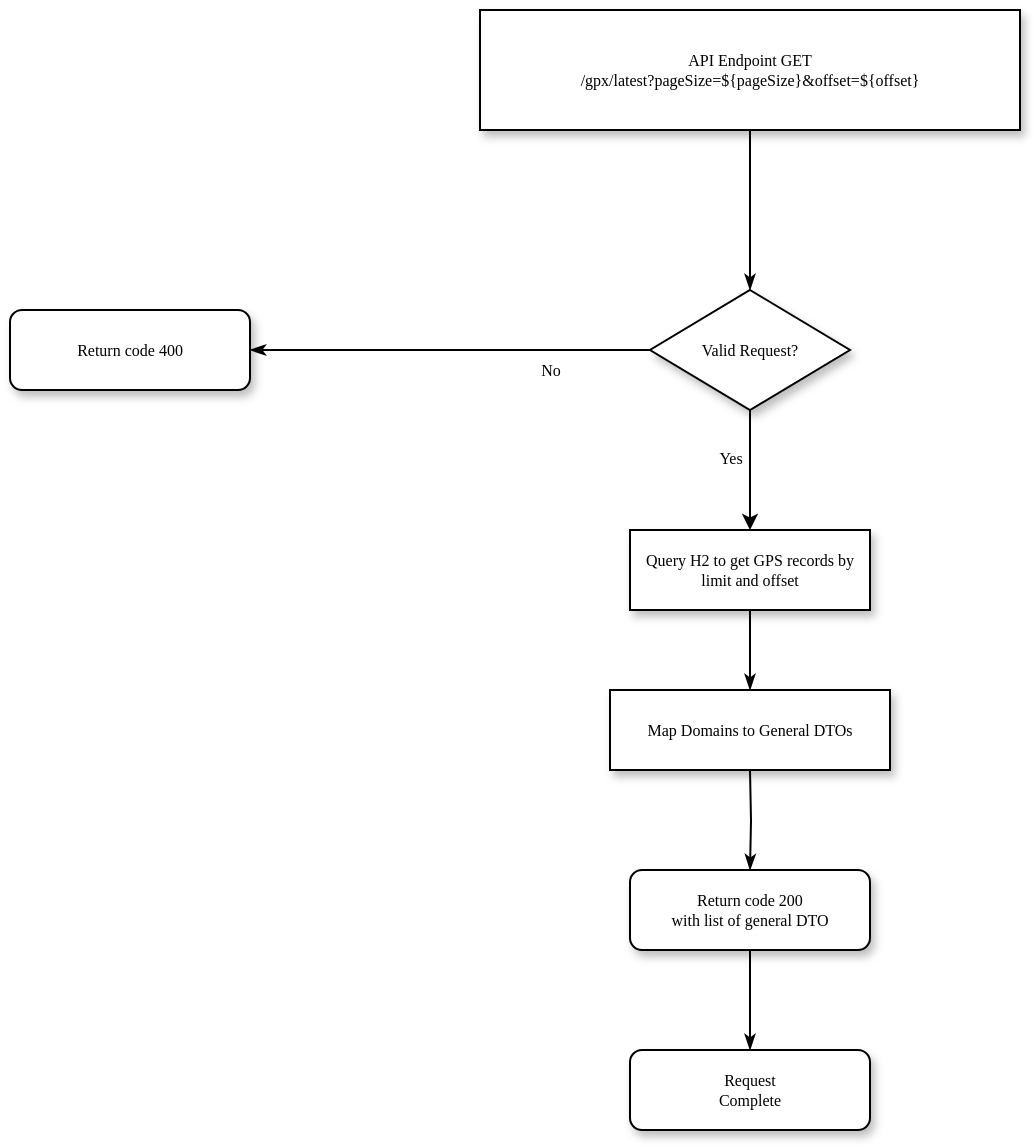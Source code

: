 <mxfile version="12.1.7" type="device" pages="1"><diagram name="Page-1" id="edf60f1a-56cd-e834-aa8a-f176f3a09ee4"><mxGraphModel dx="1422" dy="752" grid="1" gridSize="10" guides="1" tooltips="1" connect="1" arrows="1" fold="1" page="1" pageScale="1" pageWidth="1100" pageHeight="850" background="#ffffff" math="0" shadow="0"><root><mxCell id="0"/><mxCell id="1" parent="0"/><mxCell id="V5D3ugpc-f9bCOSVBM4F-1" style="edgeStyle=orthogonalEdgeStyle;rounded=0;html=1;labelBackgroundColor=none;startSize=5;endArrow=classicThin;endFill=1;endSize=5;jettySize=auto;orthogonalLoop=1;strokeColor=#000000;strokeWidth=1;fontFamily=Verdana;fontSize=8;fontColor=#000000;exitX=0.5;exitY=1;exitDx=0;exitDy=0;entryX=0.5;entryY=0;entryDx=0;entryDy=0;" edge="1" parent="1" source="V5D3ugpc-f9bCOSVBM4F-2"><mxGeometry relative="1" as="geometry"><mxPoint x="620" y="180" as="targetPoint"/></mxGeometry></mxCell><mxCell id="V5D3ugpc-f9bCOSVBM4F-2" value="API Endpoint GET&lt;br&gt;/gpx/latest?pageSize=${pageSize}&amp;amp;offset=${offset}" style="rounded=0;whiteSpace=wrap;html=1;shadow=1;labelBackgroundColor=none;strokeColor=#000000;strokeWidth=1;fillColor=#ffffff;fontFamily=Verdana;fontSize=8;fontColor=#000000;align=center;" vertex="1" parent="1"><mxGeometry x="485" y="40" width="270" height="60" as="geometry"/></mxCell><mxCell id="V5D3ugpc-f9bCOSVBM4F-3" value="No" style="edgeStyle=orthogonalEdgeStyle;rounded=0;html=1;labelBackgroundColor=none;startSize=5;endArrow=classicThin;endFill=1;endSize=5;jettySize=auto;orthogonalLoop=1;strokeColor=#000000;strokeWidth=1;fontFamily=Verdana;fontSize=8;fontColor=#000000;" edge="1" parent="1" source="V5D3ugpc-f9bCOSVBM4F-4" target="V5D3ugpc-f9bCOSVBM4F-5"><mxGeometry x="-0.5" y="10" relative="1" as="geometry"><mxPoint as="offset"/></mxGeometry></mxCell><mxCell id="V5D3ugpc-f9bCOSVBM4F-4" value="Valid Request?" style="rhombus;whiteSpace=wrap;html=1;rounded=0;shadow=1;labelBackgroundColor=none;strokeColor=#000000;strokeWidth=1;fillColor=#ffffff;fontFamily=Verdana;fontSize=8;fontColor=#000000;align=center;" vertex="1" parent="1"><mxGeometry x="570" y="180" width="100" height="60" as="geometry"/></mxCell><mxCell id="V5D3ugpc-f9bCOSVBM4F-5" value="Return code 400" style="whiteSpace=wrap;html=1;rounded=1;shadow=1;labelBackgroundColor=none;strokeColor=#000000;strokeWidth=1;fillColor=#ffffff;fontFamily=Verdana;fontSize=8;fontColor=#000000;align=center;" vertex="1" parent="1"><mxGeometry x="250" y="190" width="120" height="40" as="geometry"/></mxCell><mxCell id="V5D3ugpc-f9bCOSVBM4F-6" value="Map Domains to General DTOs" style="whiteSpace=wrap;html=1;rounded=0;shadow=1;labelBackgroundColor=none;strokeColor=#000000;strokeWidth=1;fillColor=#ffffff;fontFamily=Verdana;fontSize=8;fontColor=#000000;align=center;spacing=6;" vertex="1" parent="1"><mxGeometry x="550" y="380" width="140" height="40" as="geometry"/></mxCell><mxCell id="V5D3ugpc-f9bCOSVBM4F-7" value="Query H2 to get GPS records by limit and offset" style="whiteSpace=wrap;html=1;rounded=0;shadow=1;labelBackgroundColor=none;strokeColor=#000000;strokeWidth=1;fillColor=#ffffff;fontFamily=Verdana;fontSize=8;fontColor=#000000;align=center;" vertex="1" parent="1"><mxGeometry x="560" y="300" width="120" height="40" as="geometry"/></mxCell><mxCell id="V5D3ugpc-f9bCOSVBM4F-8" style="edgeStyle=orthogonalEdgeStyle;rounded=0;html=1;labelBackgroundColor=none;startSize=5;endArrow=classicThin;endFill=1;endSize=5;jettySize=auto;orthogonalLoop=1;strokeColor=#000000;strokeWidth=1;fontFamily=Verdana;fontSize=8;fontColor=#000000;exitX=0.5;exitY=1;exitDx=0;exitDy=0;entryX=0.5;entryY=0;entryDx=0;entryDy=0;" edge="1" parent="1" source="V5D3ugpc-f9bCOSVBM4F-10" target="V5D3ugpc-f9bCOSVBM4F-12"><mxGeometry relative="1" as="geometry"><mxPoint x="520" y="860" as="sourcePoint"/></mxGeometry></mxCell><mxCell id="V5D3ugpc-f9bCOSVBM4F-10" value="Return code 200&lt;br&gt;with list of general DTO" style="rounded=1;whiteSpace=wrap;html=1;shadow=1;labelBackgroundColor=none;strokeColor=#000000;strokeWidth=1;fillColor=#ffffff;fontFamily=Verdana;fontSize=8;fontColor=#000000;align=center;" vertex="1" parent="1"><mxGeometry x="560" y="470" width="120" height="40" as="geometry"/></mxCell><mxCell id="V5D3ugpc-f9bCOSVBM4F-11" value="Yes" style="edgeStyle=orthogonalEdgeStyle;rounded=0;html=1;labelBackgroundColor=none;startSize=5;endArrow=none;endFill=0;endSize=5;jettySize=auto;orthogonalLoop=1;strokeColor=#000000;strokeWidth=1;fontFamily=Verdana;fontSize=8;fontColor=#000000;startArrow=classic;startFill=1;entryX=0.5;entryY=1;entryDx=0;entryDy=0;exitX=0.5;exitY=0;exitDx=0;exitDy=0;" edge="1" parent="1" source="V5D3ugpc-f9bCOSVBM4F-7" target="V5D3ugpc-f9bCOSVBM4F-4"><mxGeometry x="0.213" y="10" relative="1" as="geometry"><mxPoint as="offset"/><mxPoint x="620" y="295" as="sourcePoint"/><mxPoint x="580" y="220" as="targetPoint"/></mxGeometry></mxCell><mxCell id="V5D3ugpc-f9bCOSVBM4F-12" value="Request&lt;br&gt;Complete" style="rounded=1;whiteSpace=wrap;html=1;shadow=1;labelBackgroundColor=none;strokeColor=#000000;strokeWidth=1;fillColor=#ffffff;fontFamily=Verdana;fontSize=8;fontColor=#000000;align=center;" vertex="1" parent="1"><mxGeometry x="560" y="560" width="120" height="40" as="geometry"/></mxCell><mxCell id="V5D3ugpc-f9bCOSVBM4F-14" style="edgeStyle=orthogonalEdgeStyle;rounded=0;html=1;labelBackgroundColor=none;startSize=5;endArrow=classicThin;endFill=1;endSize=5;jettySize=auto;orthogonalLoop=1;strokeColor=#000000;strokeWidth=1;fontFamily=Verdana;fontSize=8;fontColor=#000000;exitX=0.5;exitY=1;exitDx=0;exitDy=0;entryX=0.5;entryY=0;entryDx=0;entryDy=0;" edge="1" parent="1" source="V5D3ugpc-f9bCOSVBM4F-7"><mxGeometry relative="1" as="geometry"><mxPoint x="630" y="110" as="sourcePoint"/><mxPoint x="620" y="380" as="targetPoint"/></mxGeometry></mxCell><mxCell id="V5D3ugpc-f9bCOSVBM4F-20" style="edgeStyle=orthogonalEdgeStyle;rounded=0;html=1;labelBackgroundColor=none;startSize=5;endArrow=classicThin;endFill=1;endSize=5;jettySize=auto;orthogonalLoop=1;strokeColor=#000000;strokeWidth=1;fontFamily=Verdana;fontSize=8;fontColor=#000000;entryX=0.5;entryY=0;entryDx=0;entryDy=0;" edge="1" parent="1" target="V5D3ugpc-f9bCOSVBM4F-10"><mxGeometry relative="1" as="geometry"><mxPoint x="620" y="420" as="sourcePoint"/><mxPoint x="630" y="390" as="targetPoint"/></mxGeometry></mxCell></root></mxGraphModel></diagram></mxfile>
